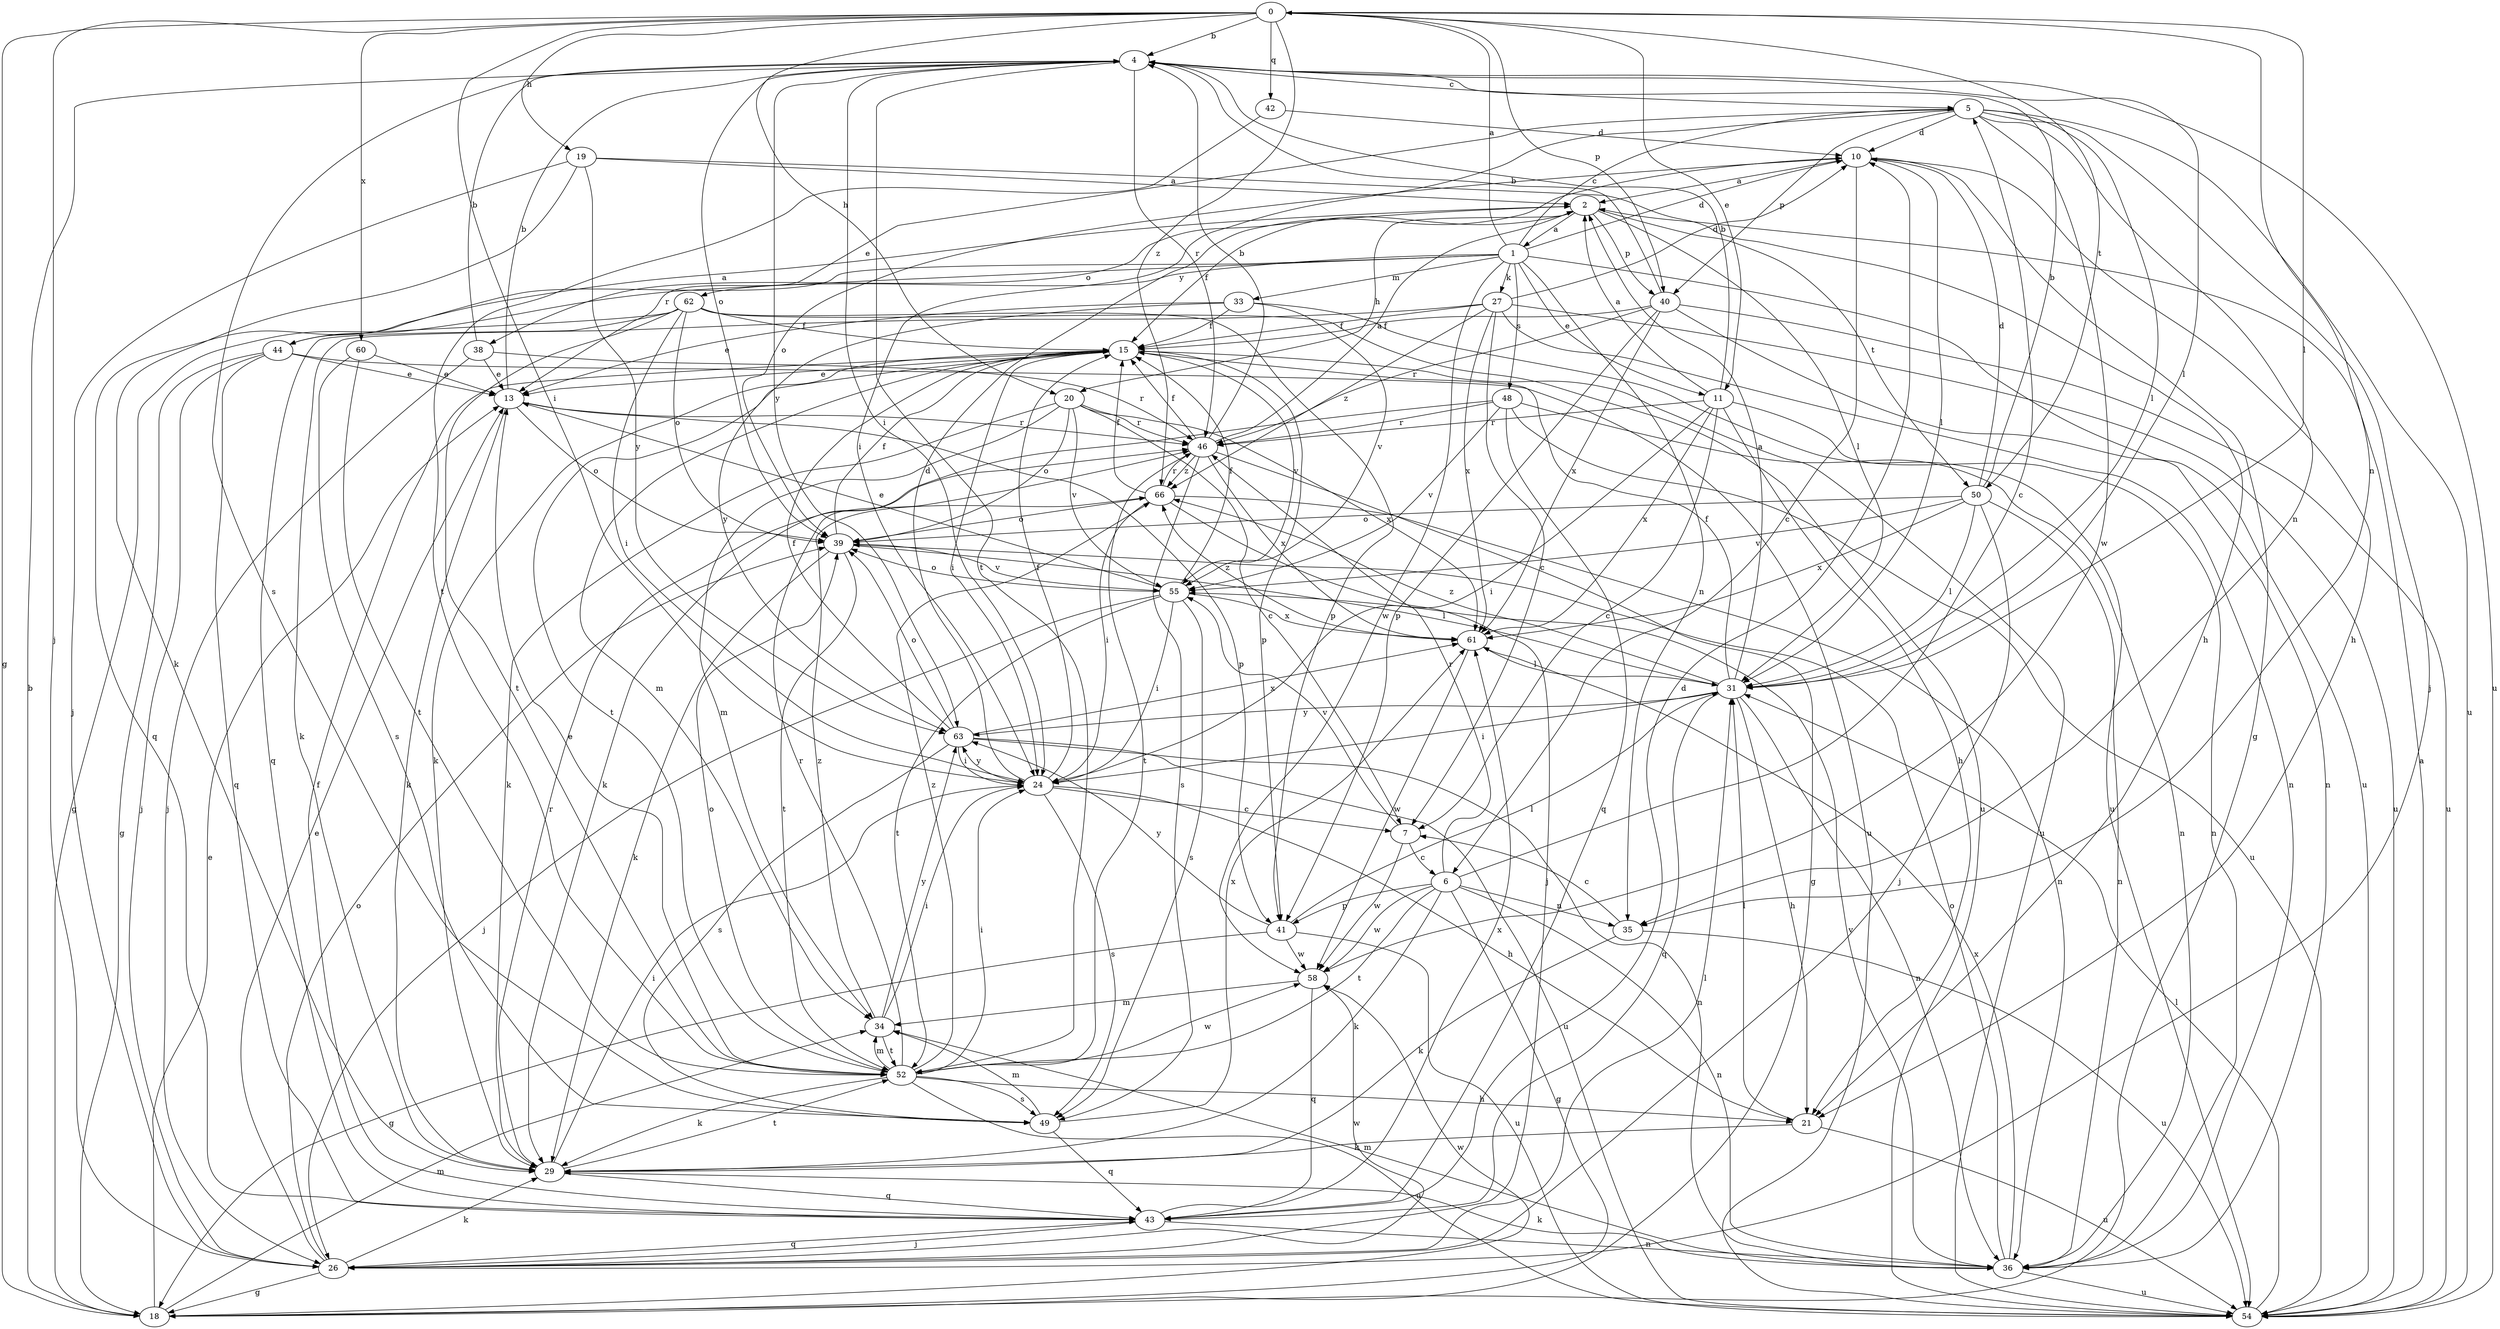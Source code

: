 strict digraph  {
0;
1;
2;
4;
5;
6;
7;
10;
11;
13;
15;
18;
19;
20;
21;
24;
26;
27;
29;
31;
33;
34;
35;
36;
38;
39;
40;
41;
42;
43;
44;
46;
48;
49;
50;
52;
54;
55;
58;
60;
61;
62;
63;
66;
0 -> 4  [label=b];
0 -> 11  [label=e];
0 -> 18  [label=g];
0 -> 19  [label=h];
0 -> 20  [label=h];
0 -> 24  [label=i];
0 -> 26  [label=j];
0 -> 31  [label=l];
0 -> 35  [label=n];
0 -> 40  [label=p];
0 -> 42  [label=q];
0 -> 50  [label=t];
0 -> 60  [label=x];
0 -> 66  [label=z];
1 -> 0  [label=a];
1 -> 5  [label=c];
1 -> 10  [label=d];
1 -> 11  [label=e];
1 -> 27  [label=k];
1 -> 33  [label=m];
1 -> 35  [label=n];
1 -> 43  [label=q];
1 -> 44  [label=r];
1 -> 48  [label=s];
1 -> 54  [label=u];
1 -> 58  [label=w];
1 -> 62  [label=y];
2 -> 1  [label=a];
2 -> 15  [label=f];
2 -> 20  [label=h];
2 -> 31  [label=l];
2 -> 38  [label=o];
2 -> 40  [label=p];
2 -> 50  [label=t];
4 -> 5  [label=c];
4 -> 24  [label=i];
4 -> 31  [label=l];
4 -> 39  [label=o];
4 -> 46  [label=r];
4 -> 49  [label=s];
4 -> 52  [label=t];
4 -> 54  [label=u];
4 -> 63  [label=y];
5 -> 10  [label=d];
5 -> 13  [label=e];
5 -> 24  [label=i];
5 -> 26  [label=j];
5 -> 31  [label=l];
5 -> 35  [label=n];
5 -> 40  [label=p];
5 -> 54  [label=u];
5 -> 58  [label=w];
6 -> 5  [label=c];
6 -> 18  [label=g];
6 -> 29  [label=k];
6 -> 35  [label=n];
6 -> 36  [label=n];
6 -> 41  [label=p];
6 -> 46  [label=r];
6 -> 52  [label=t];
6 -> 58  [label=w];
7 -> 6  [label=c];
7 -> 55  [label=v];
7 -> 58  [label=w];
10 -> 2  [label=a];
10 -> 6  [label=c];
10 -> 18  [label=g];
10 -> 21  [label=h];
10 -> 31  [label=l];
10 -> 39  [label=o];
11 -> 2  [label=a];
11 -> 4  [label=b];
11 -> 7  [label=c];
11 -> 21  [label=h];
11 -> 24  [label=i];
11 -> 36  [label=n];
11 -> 46  [label=r];
11 -> 61  [label=x];
13 -> 4  [label=b];
13 -> 29  [label=k];
13 -> 39  [label=o];
13 -> 41  [label=p];
13 -> 46  [label=r];
15 -> 13  [label=e];
15 -> 24  [label=i];
15 -> 29  [label=k];
15 -> 34  [label=m];
15 -> 41  [label=p];
15 -> 52  [label=t];
15 -> 54  [label=u];
15 -> 55  [label=v];
18 -> 4  [label=b];
18 -> 13  [label=e];
18 -> 34  [label=m];
18 -> 58  [label=w];
19 -> 2  [label=a];
19 -> 21  [label=h];
19 -> 26  [label=j];
19 -> 29  [label=k];
19 -> 63  [label=y];
20 -> 7  [label=c];
20 -> 29  [label=k];
20 -> 34  [label=m];
20 -> 39  [label=o];
20 -> 46  [label=r];
20 -> 55  [label=v];
20 -> 61  [label=x];
21 -> 29  [label=k];
21 -> 31  [label=l];
21 -> 54  [label=u];
24 -> 7  [label=c];
24 -> 10  [label=d];
24 -> 15  [label=f];
24 -> 21  [label=h];
24 -> 49  [label=s];
24 -> 63  [label=y];
26 -> 13  [label=e];
26 -> 18  [label=g];
26 -> 29  [label=k];
26 -> 31  [label=l];
26 -> 39  [label=o];
26 -> 43  [label=q];
26 -> 58  [label=w];
27 -> 7  [label=c];
27 -> 10  [label=d];
27 -> 15  [label=f];
27 -> 29  [label=k];
27 -> 36  [label=n];
27 -> 54  [label=u];
27 -> 61  [label=x];
27 -> 66  [label=z];
29 -> 24  [label=i];
29 -> 43  [label=q];
29 -> 46  [label=r];
29 -> 52  [label=t];
31 -> 2  [label=a];
31 -> 15  [label=f];
31 -> 21  [label=h];
31 -> 24  [label=i];
31 -> 36  [label=n];
31 -> 43  [label=q];
31 -> 63  [label=y];
31 -> 66  [label=z];
33 -> 13  [label=e];
33 -> 15  [label=f];
33 -> 54  [label=u];
33 -> 55  [label=v];
33 -> 63  [label=y];
34 -> 24  [label=i];
34 -> 52  [label=t];
34 -> 63  [label=y];
34 -> 66  [label=z];
35 -> 7  [label=c];
35 -> 29  [label=k];
35 -> 54  [label=u];
36 -> 29  [label=k];
36 -> 34  [label=m];
36 -> 39  [label=o];
36 -> 54  [label=u];
36 -> 55  [label=v];
36 -> 61  [label=x];
38 -> 4  [label=b];
38 -> 13  [label=e];
38 -> 26  [label=j];
38 -> 46  [label=r];
39 -> 15  [label=f];
39 -> 29  [label=k];
39 -> 31  [label=l];
39 -> 52  [label=t];
39 -> 55  [label=v];
40 -> 4  [label=b];
40 -> 15  [label=f];
40 -> 36  [label=n];
40 -> 41  [label=p];
40 -> 46  [label=r];
40 -> 54  [label=u];
40 -> 61  [label=x];
41 -> 18  [label=g];
41 -> 31  [label=l];
41 -> 54  [label=u];
41 -> 58  [label=w];
41 -> 63  [label=y];
42 -> 10  [label=d];
42 -> 52  [label=t];
43 -> 10  [label=d];
43 -> 15  [label=f];
43 -> 26  [label=j];
43 -> 36  [label=n];
43 -> 61  [label=x];
44 -> 2  [label=a];
44 -> 13  [label=e];
44 -> 18  [label=g];
44 -> 26  [label=j];
44 -> 43  [label=q];
44 -> 54  [label=u];
46 -> 2  [label=a];
46 -> 4  [label=b];
46 -> 15  [label=f];
46 -> 18  [label=g];
46 -> 49  [label=s];
46 -> 52  [label=t];
46 -> 61  [label=x];
46 -> 66  [label=z];
48 -> 29  [label=k];
48 -> 36  [label=n];
48 -> 43  [label=q];
48 -> 46  [label=r];
48 -> 54  [label=u];
48 -> 55  [label=v];
49 -> 34  [label=m];
49 -> 43  [label=q];
49 -> 61  [label=x];
50 -> 4  [label=b];
50 -> 10  [label=d];
50 -> 26  [label=j];
50 -> 31  [label=l];
50 -> 36  [label=n];
50 -> 39  [label=o];
50 -> 55  [label=v];
50 -> 61  [label=x];
52 -> 13  [label=e];
52 -> 21  [label=h];
52 -> 24  [label=i];
52 -> 29  [label=k];
52 -> 34  [label=m];
52 -> 39  [label=o];
52 -> 46  [label=r];
52 -> 49  [label=s];
52 -> 54  [label=u];
52 -> 58  [label=w];
52 -> 66  [label=z];
54 -> 2  [label=a];
54 -> 31  [label=l];
55 -> 13  [label=e];
55 -> 15  [label=f];
55 -> 24  [label=i];
55 -> 26  [label=j];
55 -> 39  [label=o];
55 -> 49  [label=s];
55 -> 52  [label=t];
55 -> 61  [label=x];
58 -> 34  [label=m];
58 -> 43  [label=q];
60 -> 13  [label=e];
60 -> 49  [label=s];
60 -> 52  [label=t];
61 -> 31  [label=l];
61 -> 58  [label=w];
61 -> 66  [label=z];
62 -> 15  [label=f];
62 -> 18  [label=g];
62 -> 24  [label=i];
62 -> 39  [label=o];
62 -> 41  [label=p];
62 -> 43  [label=q];
62 -> 52  [label=t];
62 -> 54  [label=u];
63 -> 15  [label=f];
63 -> 24  [label=i];
63 -> 36  [label=n];
63 -> 39  [label=o];
63 -> 49  [label=s];
63 -> 54  [label=u];
63 -> 61  [label=x];
66 -> 15  [label=f];
66 -> 24  [label=i];
66 -> 26  [label=j];
66 -> 36  [label=n];
66 -> 39  [label=o];
66 -> 46  [label=r];
}
